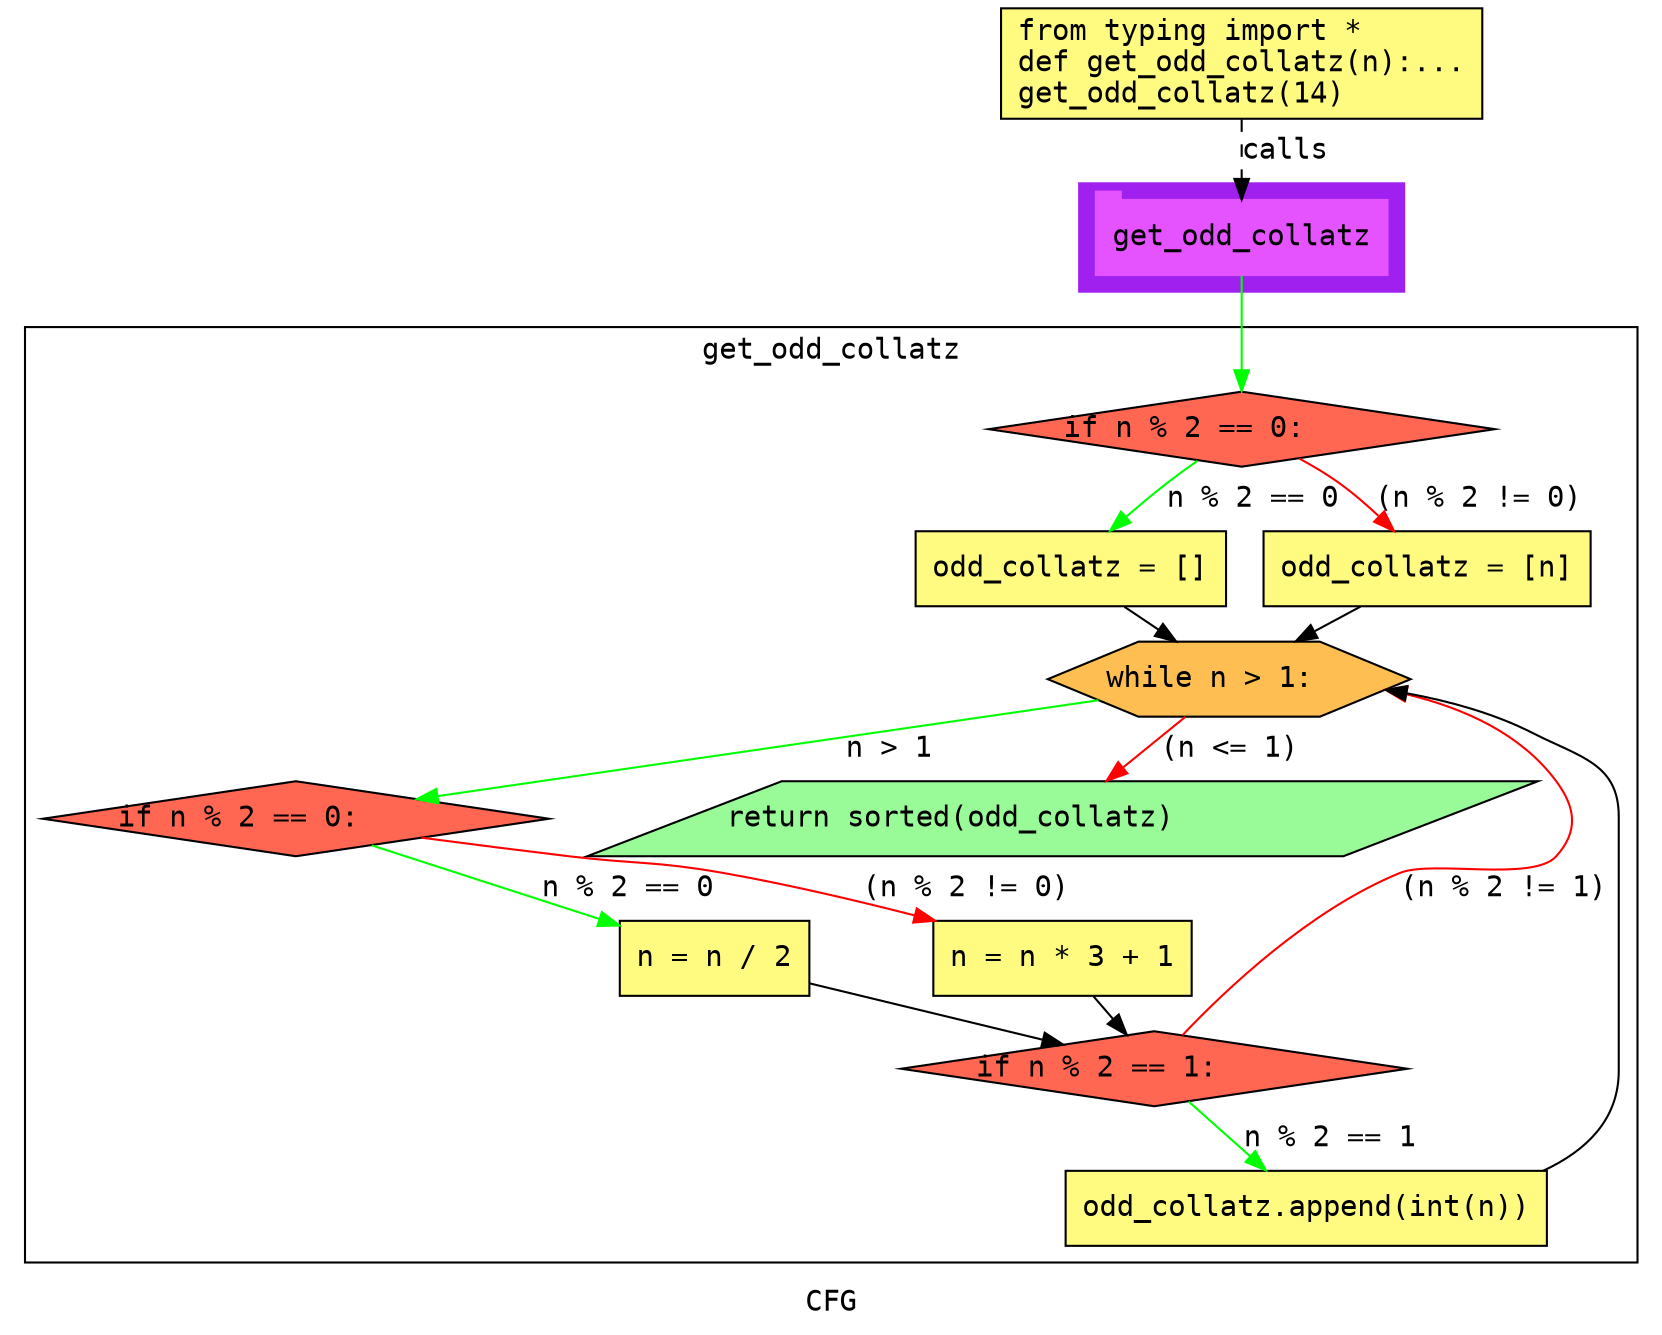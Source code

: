 digraph cluster416CFG {
	graph [bb="0,0,772,633",
		compound=True,
		fontname="DejaVu Sans Mono",
		label=CFG,
		lheight=0.21,
		lp="386,11.5",
		lwidth=0.35,
		pack=False,
		rankdir=TB,
		ranksep=0.02
	];
	node [fontname="DejaVu Sans Mono",
		label="\N"
	];
	edge [fontname="DejaVu Sans Mono"];
	subgraph cluster_1 {
		graph [bb="496,497,652,549",
			color=purple,
			compound=true,
			fontname="DejaVu Sans Mono",
			label="",
			rankdir=TB,
			ranksep=0.02,
			shape=tab,
			style=filled
		];
		node [fontname="DejaVu Sans Mono"];
		edge [fontname="DejaVu Sans Mono"];
		18	[color="#E552FF",
			height=0.5,
			label=get_odd_collatz,
			linenum="[18]",
			pos="574,523",
			shape=tab,
			style=filled,
			width=1.9444];
	}
	subgraph cluster0get_odd_collatz {
		graph [bb="8,31,764,480",
			compound=True,
			fontname="DejaVu Sans Mono",
			label=get_odd_collatz,
			lheight=0.21,
			lp="386,468.5",
			lwidth=1.72,
			pack=False,
			rankdir=TB,
			ranksep=0.02
		];
		node [fontname="DejaVu Sans Mono"];
		edge [fontname="DejaVu Sans Mono"];
		subgraph cluster_12 {
			graph [color=purple,
				compound=true,
				fontname="DejaVu Sans Mono",
				label="",
				rankdir=TB,
				ranksep=0.02,
				shape=tab,
				style=filled
			];
			node [fontname="DejaVu Sans Mono"];
			edge [fontname="DejaVu Sans Mono"];
		}
		3	[fillcolor="#FF6752",
			height=0.5,
			label="if n % 2 == 0:\l",
			linenum="[3]",
			pos="574,431",
			shape=diamond,
			style="filled,solid",
			width=3.3702];
		4	[fillcolor="#FFFB81",
			height=0.5,
			label="odd_collatz = []\l",
			linenum="[4]",
			pos="493,364",
			shape=rectangle,
			style="filled,solid",
			width=2.0694];
		3 -> 4	[color=green,
			label="n % 2 == 0",
			lp="579.5,397.5",
			pos="e,511.4,382.25 552.75,415.87 547.83,412.43 542.66,408.67 538,405 531.65,400 525.03,394.37 518.88,388.95"];
		6	[fillcolor="#FFFB81",
			height=0.5,
			label="odd_collatz = [n]\l",
			linenum="[6]",
			pos="664,364",
			shape=rectangle,
			style="filled,solid",
			width=2.1806];
		3 -> 6	[color=red,
			label="(n % 2 != 0)",
			lp="688,397.5",
			pos="e,647.72,382.04 601.56,416.88 608.13,413.34 614.98,409.29 621,405 627.66,400.26 634.36,394.56 640.43,388.98"];
		5	[fillcolor="#FFBE52",
			height=0.5,
			label="while n > 1:\l",
			linenum="[7]",
			pos="570,311",
			shape=hexagon,
			style="filled,solid",
			width=2.4182];
		4 -> 5	[color=black,
			pos="e,544.22,329.08 519.07,345.73 524.39,342.21 530.08,338.44 535.64,334.76"];
		7	[fillcolor="#FF6752",
			height=0.5,
			label="if n % 2 == 0:\l",
			linenum="[8]",
			pos="137,244",
			shape=diamond,
			style="filled,solid",
			width=3.3702];
		5 -> 7	[color=green,
			label="n > 1",
			lp="413,277.5",
			pos="e,193.96,253.55 507.5,300.62 426.79,288.5 286.87,267.5 204.02,255.06"];
		8	[fillcolor="#98fb98",
			height=0.5,
			label="return sorted(odd_collatz)\l",
			linenum="[16]",
			pos="496,244",
			shape=parallelogram,
			style="filled,solid",
			width=6.1147];
		5 -> 8	[color=red,
			label="(n <= 1)",
			lp="572.5,277.5",
			pos="e,515.57,262.19 550.56,292.92 542.21,285.59 532.31,276.9 523.25,268.94"];
		9	[fillcolor="#FFFB81",
			height=0.5,
			label="n = n / 2\l",
			linenum="[9]",
			pos="327,177",
			shape=rectangle,
			style="filled,solid",
			width=1.2639];
		7 -> 9	[color=green,
			label="n % 2 == 0",
			lp="290.5,210.5",
			pos="e,281.26,193.65 171.85,231.08 199.71,221.55 239.31,208 271.52,196.98"];
		11	[fillcolor="#FFFB81",
			height=0.5,
			label="n = n * 3 + 1\l",
			linenum="[11]",
			pos="492,177",
			shape=rectangle,
			style="filled,solid",
			width=1.7222];
		7 -> 11	[color=red,
			label="(n % 2 != 0)",
			lp="450,210.5",
			pos="e,433.16,195.1 197.5,234.9 219.38,232.02 244.3,228.8 267,226 297.64,222.22 305.64,223.62 336,218 364.89,212.65 396.35,204.95 423.4,\
197.73"];
		10	[fillcolor="#FF6752",
			height=0.5,
			label="if n % 2 == 1:\l",
			linenum="[13]",
			pos="534,124",
			shape=diamond,
			style="filled,solid",
			width=3.3702];
		9 -> 10	[color=black,
			pos="e,490.91,135.62 372.68,164.74 404.62,156.88 447.37,146.34 480.84,138.1"];
		10 -> 5	[color=red,
			label="(n % 2 != 1)",
			lp="700,210.5",
			pos="e,644.18,305.63 547.24,140.04 567.15,161.51 607.05,200.29 650,218 665.5,224.39 713.79,213.54 725,226 735.7,237.9 734.49,249.12 725,\
262 708.33,284.62 681.11,296.9 654.11,303.46"];
		12	[fillcolor="#FFFB81",
			height=0.5,
			label="odd_collatz.append(int(n))\l",
			linenum="[14]",
			pos="605,57",
			shape=rectangle,
			style="filled,solid",
			width=3.2083];
		10 -> 12	[color=green,
			label="n % 2 == 1",
			lp="616.5,90.5",
			pos="e,586.19,75.223 550.11,108.25 558.57,100.51 569.15,90.824 578.75,82.03"];
		12 -> 5	[color=black,
			pos="e,644.5,305.68 718.69,75.011 739.61,84.694 755,99.727 755,123 755,245 755,245 755,245 755,270.46 736.67,273.41 714,285 695.75,294.33 \
674.68,300.26 654.38,304.01"];
		11 -> 10	[color=black,
			pos="e,521.48,140.2 506.22,158.73 509.08,155.26 512.13,151.56 515.12,147.92"];
		6 -> 5	[color=black,
			pos="e,601.64,329.17 632.44,345.88 625.46,342.09 617.98,338.03 610.7,334.08"];
	}
	1	[fillcolor="#FFFB81",
		height=0.73611,
		label="from typing import *\ldef get_odd_collatz(n):...\lget_odd_collatz(14)\l",
		linenum="[1]",
		pos="574,606.5",
		shape=rectangle,
		style="filled,solid",
		width=3.2083];
	1 -> 18	[label=calls,
		lp="595,564.5",
		pos="e,574,541.13 574,579.71 574,570.66 574,560.47 574,551.3",
		style=dashed];
	18 -> 3	[color=green,
		pos="e,574,449.3 574,504.65 574,491.82 574,474.11 574,459.38"];
}
